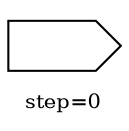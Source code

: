 digraph {
  graph  [labelloc=bottom,labeljust=left,fontsize="10",label="step=0"];
  "180" [shape=cds,peripheries="1",label="",labelfontcolor=black,color=black];
}
